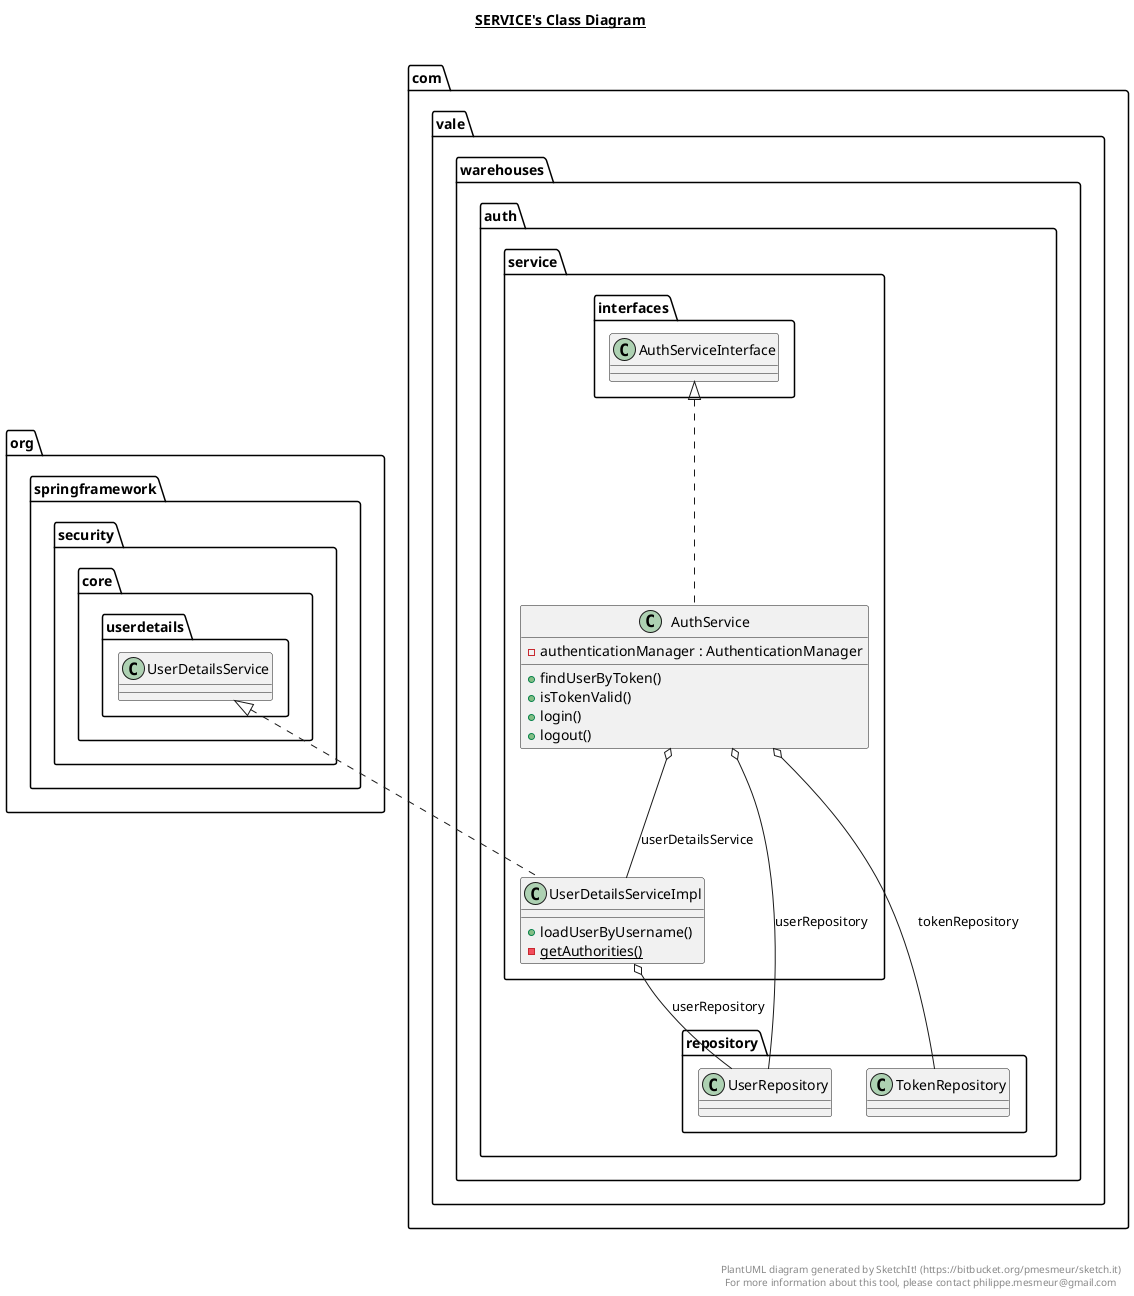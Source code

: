 @startuml

title __SERVICE's Class Diagram__\n

  namespace com.vale.warehouses {
    namespace auth {
      namespace service {
        class com.vale.warehouses.auth.service.AuthService {
            - authenticationManager : AuthenticationManager
            + findUserByToken()
            + isTokenValid()
            + login()
            + logout()
        }
      }
    }
  }
  

  namespace com.vale.warehouses {
    namespace auth {
      namespace service {
        class com.vale.warehouses.auth.service.UserDetailsServiceImpl {
            + loadUserByUsername()
            {static} - getAuthorities()
        }
      }
    }
  }
  

  com.vale.warehouses.auth.service.AuthService .up.|> com.vale.warehouses.auth.service.interfaces.AuthServiceInterface
  com.vale.warehouses.auth.service.AuthService o-- com.vale.warehouses.auth.repository.TokenRepository : tokenRepository
  com.vale.warehouses.auth.service.AuthService o-- com.vale.warehouses.auth.service.UserDetailsServiceImpl : userDetailsService
  com.vale.warehouses.auth.service.AuthService o-- com.vale.warehouses.auth.repository.UserRepository : userRepository
  com.vale.warehouses.auth.service.UserDetailsServiceImpl .up.|> org.springframework.security.core.userdetails.UserDetailsService
  com.vale.warehouses.auth.service.UserDetailsServiceImpl o-- com.vale.warehouses.auth.repository.UserRepository : userRepository


right footer


PlantUML diagram generated by SketchIt! (https://bitbucket.org/pmesmeur/sketch.it)
For more information about this tool, please contact philippe.mesmeur@gmail.com
endfooter

@enduml
